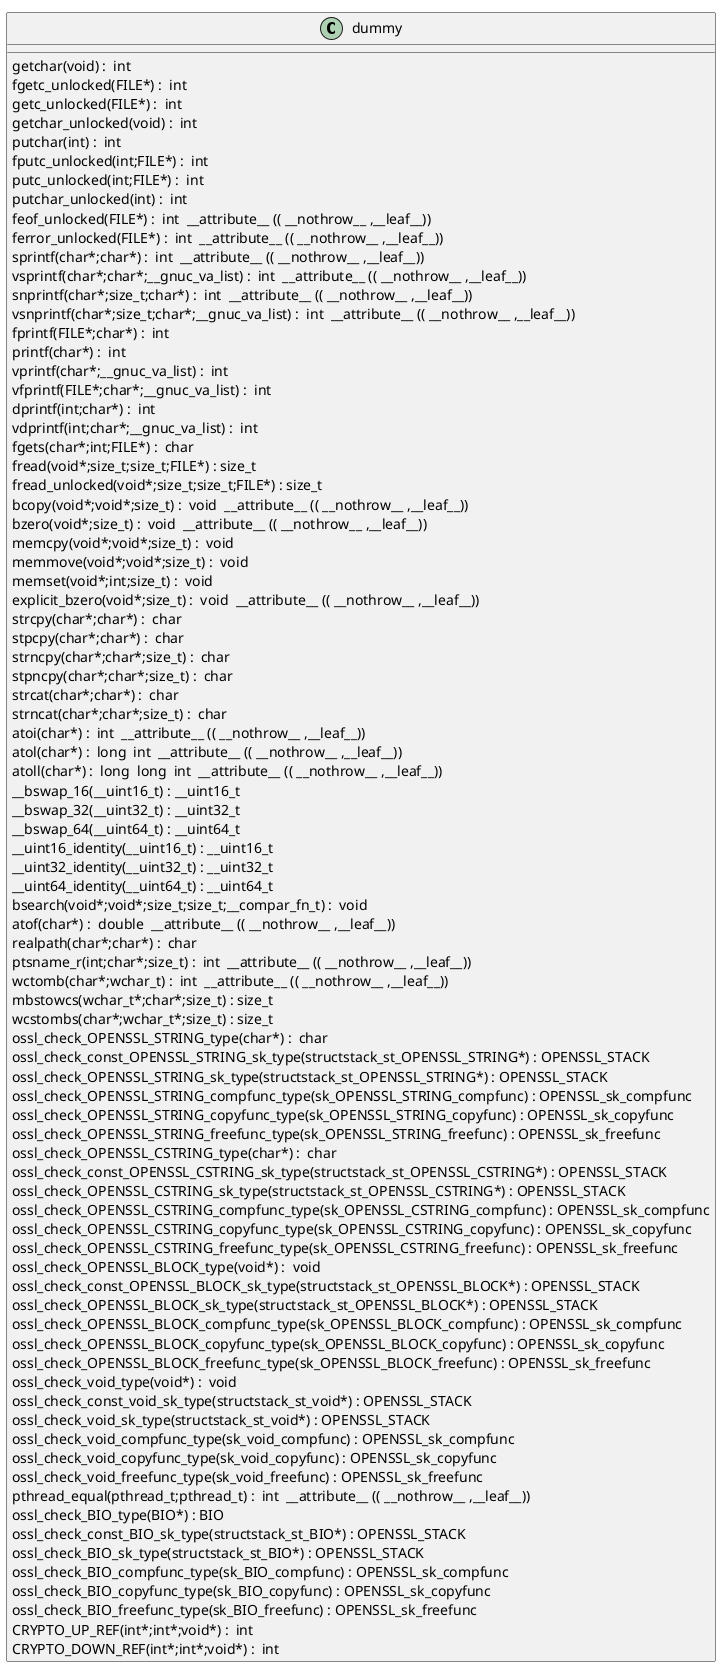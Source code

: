 @startuml
!pragma layout smetana
class dummy {
getchar(void) :  int  [[[./../.././qc/crypto/trace.c.html#742]]]
fgetc_unlocked(FILE*) :  int  [[[./../.././qc/crypto/trace.c.html#751]]]
getc_unlocked(FILE*) :  int  [[[./../.././qc/crypto/trace.c.html#761]]]
getchar_unlocked(void) :  int  [[[./../.././qc/crypto/trace.c.html#768]]]
putchar(int) :  int  [[[./../.././qc/crypto/trace.c.html#777]]]
fputc_unlocked(int;FILE*) :  int  [[[./../.././qc/crypto/trace.c.html#786]]]
putc_unlocked(int;FILE*) :  int  [[[./../.././qc/crypto/trace.c.html#796]]]
putchar_unlocked(int) :  int  [[[./../.././qc/crypto/trace.c.html#803]]]
feof_unlocked(FILE*) :  int  __attribute__ (( __nothrow__ ,__leaf__)) [[[./../.././qc/crypto/trace.c.html#809]]]
ferror_unlocked(FILE*) :  int  __attribute__ (( __nothrow__ ,__leaf__)) [[[./../.././qc/crypto/trace.c.html#816]]]
sprintf(char*;char*) :  int  __attribute__ (( __nothrow__ ,__leaf__)) [[[./../.././qc/crypto/trace.c.html#835]]]
vsprintf(char*;char*;__gnuc_va_list) :  int  __attribute__ (( __nothrow__ ,__leaf__)) [[[./../.././qc/crypto/trace.c.html#848]]]
snprintf(char*;size_t;char*) :  int  __attribute__ (( __nothrow__ ,__leaf__)) [[[./../.././qc/crypto/trace.c.html#867]]]
vsnprintf(char*;size_t;char*;__gnuc_va_list) :  int  __attribute__ (( __nothrow__ ,__leaf__)) [[[./../.././qc/crypto/trace.c.html#881]]]
fprintf(FILE*;char*) :  int  [[[./../.././qc/crypto/trace.c.html#902]]]
printf(char*) :  int  [[[./../.././qc/crypto/trace.c.html#909]]]
vprintf(char*;__gnuc_va_list) :  int  [[[./../.././qc/crypto/trace.c.html#921]]]
vfprintf(FILE*;char*;__gnuc_va_list) :  int  [[[./../.././qc/crypto/trace.c.html#931]]]
dprintf(int;char*) :  int  [[[./../.././qc/crypto/trace.c.html#946]]]
vdprintf(int;char*;__gnuc_va_list) :  int  [[[./../.././qc/crypto/trace.c.html#957]]]
fgets(char*;int;FILE*) :  char  [[[./../.././qc/crypto/trace.c.html#976]]]
fread(void*;size_t;size_t;FILE*) : size_t [[[./../.././qc/crypto/trace.c.html#1002]]]
fread_unlocked(void*;size_t;size_t;FILE*) : size_t [[[./../.././qc/crypto/trace.c.html#1029]]]
bcopy(void*;void*;size_t) :  void  __attribute__ (( __nothrow__ ,__leaf__)) [[[./../.././qc/crypto/trace.c.html#1332]]]
bzero(void*;size_t) :  void  __attribute__ (( __nothrow__ ,__leaf__)) [[[./../.././qc/crypto/trace.c.html#1339]]]
memcpy(void*;void*;size_t) :  void  [[[./../.././qc/crypto/trace.c.html#1380]]]
memmove(void*;void*;size_t) :  void  [[[./../.././qc/crypto/trace.c.html#1388]]]
memset(void*;int;size_t) :  void  [[[./../.././qc/crypto/trace.c.html#1395]]]
explicit_bzero(void*;size_t) :  void  __attribute__ (( __nothrow__ ,__leaf__)) [[[./../.././qc/crypto/trace.c.html#1408]]]
strcpy(char*;char*) :  char  [[[./../.././qc/crypto/trace.c.html#1415]]]
stpcpy(char*;char*) :  char  [[[./../.././qc/crypto/trace.c.html#1422]]]
strncpy(char*;char*;size_t) :  char  [[[./../.././qc/crypto/trace.c.html#1430]]]
stpncpy(char*;char*;size_t) :  char  [[[./../.././qc/crypto/trace.c.html#1440]]]
strcat(char*;char*) :  char  [[[./../.././qc/crypto/trace.c.html#1447]]]
strncat(char*;char*;size_t) :  char  [[[./../.././qc/crypto/trace.c.html#1454]]]
atoi(char*) :  int  __attribute__ (( __nothrow__ ,__leaf__)) [[[./../.././qc/crypto/trace.c.html#1613]]]
atol(char*) :  long  int  __attribute__ (( __nothrow__ ,__leaf__)) [[[./../.././qc/crypto/trace.c.html#1618]]]
atoll(char*) :  long  long  int  __attribute__ (( __nothrow__ ,__leaf__)) [[[./../.././qc/crypto/trace.c.html#1625]]]
__bswap_16(__uint16_t) : __uint16_t [[[./../.././qc/crypto/trace.c.html#1778]]]
__bswap_32(__uint32_t) : __uint32_t [[[./../.././qc/crypto/trace.c.html#1793]]]
__bswap_64(__uint64_t) : __uint64_t [[[./../.././qc/crypto/trace.c.html#1803]]]
__uint16_identity(__uint16_t) : __uint16_t [[[./../.././qc/crypto/trace.c.html#1815]]]
__uint32_identity(__uint32_t) : __uint32_t [[[./../.././qc/crypto/trace.c.html#1821]]]
__uint64_identity(__uint64_t) : __uint64_t [[[./../.././qc/crypto/trace.c.html#1827]]]
bsearch(void*;void*;size_t;size_t;__compar_fn_t) :  void  [[[./../.././qc/crypto/trace.c.html#2495]]]
atof(char*) :  double  __attribute__ (( __nothrow__ ,__leaf__)) [[[./../.././qc/crypto/trace.c.html#1]]]
realpath(char*;char*) :  char  [[[./../.././qc/crypto/trace.c.html#1]]]
ptsname_r(int;char*;size_t) :  int  __attribute__ (( __nothrow__ ,__leaf__)) [[[./../.././qc/crypto/trace.c.html#1]]]
wctomb(char*;wchar_t) :  int  __attribute__ (( __nothrow__ ,__leaf__)) [[[./../.././qc/crypto/trace.c.html#1]]]
mbstowcs(wchar_t*;char*;size_t) : size_t [[[./../.././qc/crypto/trace.c.html#1]]]
wcstombs(char*;wchar_t*;size_t) : size_t [[[./../.././qc/crypto/trace.c.html#1]]]
ossl_check_OPENSSL_STRING_type(char*) :  char  [[[./../.././qc/crypto/trace.c.html#1]]]
ossl_check_const_OPENSSL_STRING_sk_type(structstack_st_OPENSSL_STRING*) : OPENSSL_STACK [[[./../.././qc/crypto/trace.c.html#1]]]
ossl_check_OPENSSL_STRING_sk_type(structstack_st_OPENSSL_STRING*) : OPENSSL_STACK [[[./../.././qc/crypto/trace.c.html#1]]]
ossl_check_OPENSSL_STRING_compfunc_type(sk_OPENSSL_STRING_compfunc) : OPENSSL_sk_compfunc [[[./../.././qc/crypto/trace.c.html#1]]]
ossl_check_OPENSSL_STRING_copyfunc_type(sk_OPENSSL_STRING_copyfunc) : OPENSSL_sk_copyfunc [[[./../.././qc/crypto/trace.c.html#1]]]
ossl_check_OPENSSL_STRING_freefunc_type(sk_OPENSSL_STRING_freefunc) : OPENSSL_sk_freefunc [[[./../.././qc/crypto/trace.c.html#1]]]
ossl_check_OPENSSL_CSTRING_type(char*) :  char  [[[./../.././qc/crypto/trace.c.html#1]]]
ossl_check_const_OPENSSL_CSTRING_sk_type(structstack_st_OPENSSL_CSTRING*) : OPENSSL_STACK [[[./../.././qc/crypto/trace.c.html#1]]]
ossl_check_OPENSSL_CSTRING_sk_type(structstack_st_OPENSSL_CSTRING*) : OPENSSL_STACK [[[./../.././qc/crypto/trace.c.html#1]]]
ossl_check_OPENSSL_CSTRING_compfunc_type(sk_OPENSSL_CSTRING_compfunc) : OPENSSL_sk_compfunc [[[./../.././qc/crypto/trace.c.html#1]]]
ossl_check_OPENSSL_CSTRING_copyfunc_type(sk_OPENSSL_CSTRING_copyfunc) : OPENSSL_sk_copyfunc [[[./../.././qc/crypto/trace.c.html#1]]]
ossl_check_OPENSSL_CSTRING_freefunc_type(sk_OPENSSL_CSTRING_freefunc) : OPENSSL_sk_freefunc [[[./../.././qc/crypto/trace.c.html#1]]]
ossl_check_OPENSSL_BLOCK_type(void*) :  void  [[[./../.././qc/crypto/trace.c.html#1]]]
ossl_check_const_OPENSSL_BLOCK_sk_type(structstack_st_OPENSSL_BLOCK*) : OPENSSL_STACK [[[./../.././qc/crypto/trace.c.html#1]]]
ossl_check_OPENSSL_BLOCK_sk_type(structstack_st_OPENSSL_BLOCK*) : OPENSSL_STACK [[[./../.././qc/crypto/trace.c.html#1]]]
ossl_check_OPENSSL_BLOCK_compfunc_type(sk_OPENSSL_BLOCK_compfunc) : OPENSSL_sk_compfunc [[[./../.././qc/crypto/trace.c.html#1]]]
ossl_check_OPENSSL_BLOCK_copyfunc_type(sk_OPENSSL_BLOCK_copyfunc) : OPENSSL_sk_copyfunc [[[./../.././qc/crypto/trace.c.html#1]]]
ossl_check_OPENSSL_BLOCK_freefunc_type(sk_OPENSSL_BLOCK_freefunc) : OPENSSL_sk_freefunc [[[./../.././qc/crypto/trace.c.html#1]]]
ossl_check_void_type(void*) :  void  [[[./../.././qc/crypto/trace.c.html#1]]]
ossl_check_const_void_sk_type(structstack_st_void*) : OPENSSL_STACK [[[./../.././qc/crypto/trace.c.html#1]]]
ossl_check_void_sk_type(structstack_st_void*) : OPENSSL_STACK [[[./../.././qc/crypto/trace.c.html#1]]]
ossl_check_void_compfunc_type(sk_void_compfunc) : OPENSSL_sk_compfunc [[[./../.././qc/crypto/trace.c.html#1]]]
ossl_check_void_copyfunc_type(sk_void_copyfunc) : OPENSSL_sk_copyfunc [[[./../.././qc/crypto/trace.c.html#1]]]
ossl_check_void_freefunc_type(sk_void_freefunc) : OPENSSL_sk_freefunc [[[./../.././qc/crypto/trace.c.html#1]]]
pthread_equal(pthread_t;pthread_t) :  int  __attribute__ (( __nothrow__ ,__leaf__)) [[[./../.././qc/crypto/trace.c.html#1]]]
ossl_check_BIO_type(BIO*) : BIO [[[./../.././qc/crypto/trace.c.html#1]]]
ossl_check_const_BIO_sk_type(structstack_st_BIO*) : OPENSSL_STACK [[[./../.././qc/crypto/trace.c.html#1]]]
ossl_check_BIO_sk_type(structstack_st_BIO*) : OPENSSL_STACK [[[./../.././qc/crypto/trace.c.html#1]]]
ossl_check_BIO_compfunc_type(sk_BIO_compfunc) : OPENSSL_sk_compfunc [[[./../.././qc/crypto/trace.c.html#1]]]
ossl_check_BIO_copyfunc_type(sk_BIO_copyfunc) : OPENSSL_sk_copyfunc [[[./../.././qc/crypto/trace.c.html#1]]]
ossl_check_BIO_freefunc_type(sk_BIO_freefunc) : OPENSSL_sk_freefunc [[[./../.././qc/crypto/trace.c.html#1]]]
CRYPTO_UP_REF(int*;int*;void*) :  int  [[[./../.././qc/crypto/trace.c.html#1]]]
CRYPTO_DOWN_REF(int*;int*;void*) :  int  [[[./../.././qc/crypto/trace.c.html#1]]]
} 
@enduml
